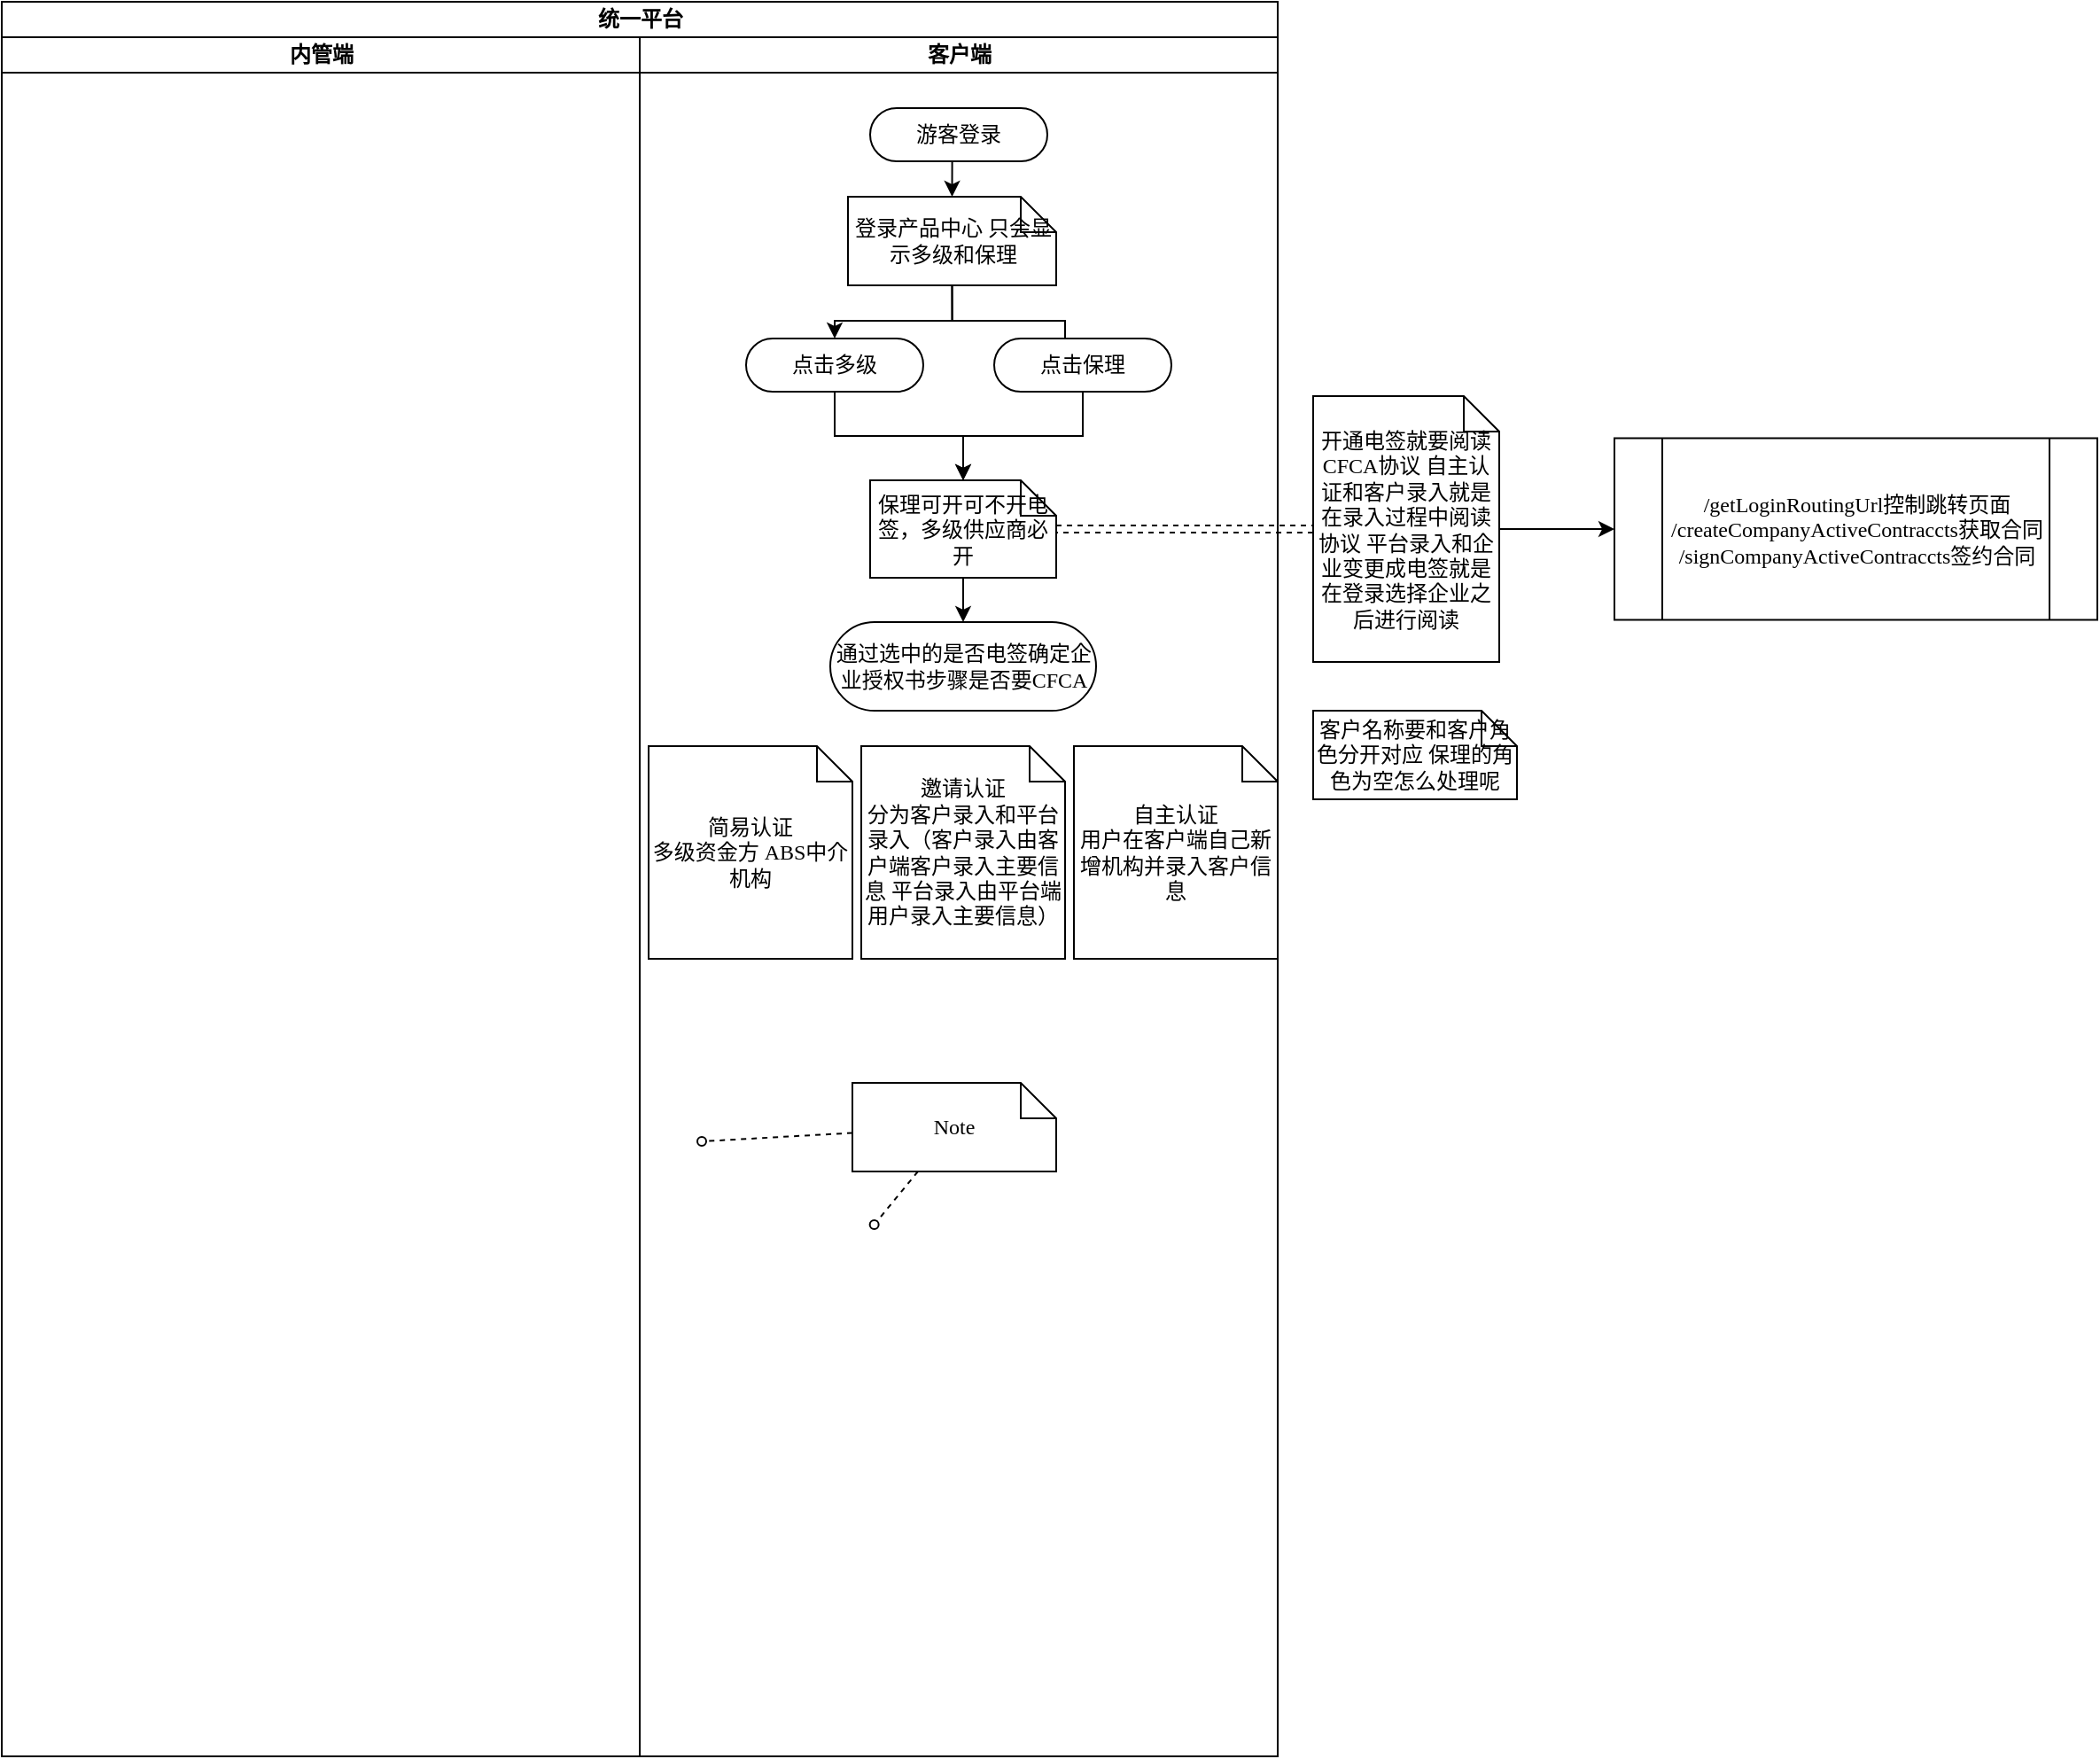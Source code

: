 <mxfile version="21.6.6" type="github">
  <diagram name="Page-1" id="0783ab3e-0a74-02c8-0abd-f7b4e66b4bec">
    <mxGraphModel dx="1434" dy="747" grid="1" gridSize="10" guides="1" tooltips="1" connect="1" arrows="1" fold="1" page="1" pageScale="1" pageWidth="850" pageHeight="1100" background="none" math="0" shadow="0">
      <root>
        <mxCell id="0" />
        <mxCell id="1" parent="0" />
        <mxCell id="1c1d494c118603dd-1" value="统一平台" style="swimlane;html=1;childLayout=stackLayout;startSize=20;rounded=0;shadow=0;comic=0;labelBackgroundColor=none;strokeWidth=1;fontFamily=Verdana;fontSize=12;align=center;" parent="1" vertex="1">
          <mxGeometry x="40" y="20" width="720" height="990" as="geometry" />
        </mxCell>
        <mxCell id="1c1d494c118603dd-3" value="内管端" style="swimlane;html=1;startSize=20;" parent="1c1d494c118603dd-1" vertex="1">
          <mxGeometry y="20" width="360" height="970" as="geometry" />
        </mxCell>
        <mxCell id="1c1d494c118603dd-4" value="客户端" style="swimlane;html=1;startSize=20;" parent="1" vertex="1">
          <mxGeometry x="400" y="40" width="360" height="970" as="geometry" />
        </mxCell>
        <mxCell id="7-d_AzqQr81w-bRE4gRi-6" style="edgeStyle=orthogonalEdgeStyle;rounded=0;orthogonalLoop=1;jettySize=auto;html=1;exitX=0.5;exitY=1;exitDx=0;exitDy=0;entryX=0.5;entryY=0;entryDx=0;entryDy=0;entryPerimeter=0;" edge="1" parent="1c1d494c118603dd-4" source="60571a20871a0731-8" target="7-d_AzqQr81w-bRE4gRi-5">
          <mxGeometry relative="1" as="geometry" />
        </mxCell>
        <mxCell id="60571a20871a0731-8" value="游客登录" style="rounded=1;whiteSpace=wrap;html=1;shadow=0;comic=0;labelBackgroundColor=none;strokeWidth=1;fontFamily=Verdana;fontSize=12;align=center;arcSize=50;" parent="1c1d494c118603dd-4" vertex="1">
          <mxGeometry x="130" y="40" width="100" height="30" as="geometry" />
        </mxCell>
        <mxCell id="1c1d494c118603dd-56" style="edgeStyle=none;rounded=0;html=1;dashed=1;labelBackgroundColor=none;startArrow=none;startFill=0;startSize=5;endArrow=oval;endFill=0;endSize=5;jettySize=auto;orthogonalLoop=1;strokeWidth=1;fontFamily=Verdana;fontSize=12" parent="1c1d494c118603dd-4" source="1c1d494c118603dd-25" edge="1">
          <mxGeometry relative="1" as="geometry">
            <mxPoint x="132.321" y="670" as="targetPoint" />
          </mxGeometry>
        </mxCell>
        <mxCell id="1c1d494c118603dd-57" style="edgeStyle=none;rounded=0;html=1;dashed=1;labelBackgroundColor=none;startArrow=none;startFill=0;startSize=5;endArrow=oval;endFill=0;endSize=5;jettySize=auto;orthogonalLoop=1;strokeWidth=1;fontFamily=Verdana;fontSize=12" parent="1c1d494c118603dd-4" source="1c1d494c118603dd-25" edge="1">
          <mxGeometry relative="1" as="geometry">
            <mxPoint x="35" y="623.028" as="targetPoint" />
          </mxGeometry>
        </mxCell>
        <mxCell id="1c1d494c118603dd-25" value="Note" style="shape=note;whiteSpace=wrap;html=1;rounded=0;shadow=0;comic=0;labelBackgroundColor=none;strokeWidth=1;fontFamily=Verdana;fontSize=12;align=center;size=20;" parent="1c1d494c118603dd-4" vertex="1">
          <mxGeometry x="120" y="590" width="115" height="50" as="geometry" />
        </mxCell>
        <mxCell id="7-d_AzqQr81w-bRE4gRi-10" style="edgeStyle=orthogonalEdgeStyle;rounded=0;orthogonalLoop=1;jettySize=auto;html=1;exitX=0.5;exitY=1;exitDx=0;exitDy=0;exitPerimeter=0;entryX=0.5;entryY=0;entryDx=0;entryDy=0;" edge="1" parent="1c1d494c118603dd-4" source="7-d_AzqQr81w-bRE4gRi-5" target="7-d_AzqQr81w-bRE4gRi-8">
          <mxGeometry relative="1" as="geometry" />
        </mxCell>
        <mxCell id="7-d_AzqQr81w-bRE4gRi-11" style="edgeStyle=orthogonalEdgeStyle;rounded=0;orthogonalLoop=1;jettySize=auto;html=1;exitX=0.5;exitY=1;exitDx=0;exitDy=0;exitPerimeter=0;entryX=0.4;entryY=0.333;entryDx=0;entryDy=0;entryPerimeter=0;" edge="1" parent="1c1d494c118603dd-4" source="7-d_AzqQr81w-bRE4gRi-5" target="7-d_AzqQr81w-bRE4gRi-9">
          <mxGeometry relative="1" as="geometry" />
        </mxCell>
        <mxCell id="7-d_AzqQr81w-bRE4gRi-5" value="登录产品中心 只会显示多级和保理" style="shape=note;whiteSpace=wrap;html=1;rounded=0;shadow=0;comic=0;labelBackgroundColor=none;strokeWidth=1;fontFamily=Verdana;fontSize=12;align=center;size=20;" vertex="1" parent="1c1d494c118603dd-4">
          <mxGeometry x="117.5" y="90" width="117.5" height="50" as="geometry" />
        </mxCell>
        <mxCell id="7-d_AzqQr81w-bRE4gRi-13" style="edgeStyle=orthogonalEdgeStyle;rounded=0;orthogonalLoop=1;jettySize=auto;html=1;exitX=0.5;exitY=1;exitDx=0;exitDy=0;entryX=0.5;entryY=0;entryDx=0;entryDy=0;entryPerimeter=0;" edge="1" parent="1c1d494c118603dd-4" source="7-d_AzqQr81w-bRE4gRi-8" target="7-d_AzqQr81w-bRE4gRi-12">
          <mxGeometry relative="1" as="geometry" />
        </mxCell>
        <mxCell id="7-d_AzqQr81w-bRE4gRi-8" value="点击多级" style="rounded=1;whiteSpace=wrap;html=1;shadow=0;comic=0;labelBackgroundColor=none;strokeWidth=1;fontFamily=Verdana;fontSize=12;align=center;arcSize=50;" vertex="1" parent="1c1d494c118603dd-4">
          <mxGeometry x="60" y="170" width="100" height="30" as="geometry" />
        </mxCell>
        <mxCell id="7-d_AzqQr81w-bRE4gRi-16" style="edgeStyle=orthogonalEdgeStyle;rounded=0;orthogonalLoop=1;jettySize=auto;html=1;exitX=0.5;exitY=1;exitDx=0;exitDy=0;entryX=0.5;entryY=0;entryDx=0;entryDy=0;entryPerimeter=0;" edge="1" parent="1c1d494c118603dd-4" source="7-d_AzqQr81w-bRE4gRi-9" target="7-d_AzqQr81w-bRE4gRi-12">
          <mxGeometry relative="1" as="geometry" />
        </mxCell>
        <mxCell id="7-d_AzqQr81w-bRE4gRi-9" value="点击保理" style="rounded=1;whiteSpace=wrap;html=1;shadow=0;comic=0;labelBackgroundColor=none;strokeWidth=1;fontFamily=Verdana;fontSize=12;align=center;arcSize=50;" vertex="1" parent="1c1d494c118603dd-4">
          <mxGeometry x="200" y="170" width="100" height="30" as="geometry" />
        </mxCell>
        <mxCell id="7-d_AzqQr81w-bRE4gRi-22" style="edgeStyle=orthogonalEdgeStyle;rounded=0;orthogonalLoop=1;jettySize=auto;html=1;exitX=0.5;exitY=1;exitDx=0;exitDy=0;exitPerimeter=0;" edge="1" parent="1c1d494c118603dd-4" source="7-d_AzqQr81w-bRE4gRi-12" target="7-d_AzqQr81w-bRE4gRi-21">
          <mxGeometry relative="1" as="geometry" />
        </mxCell>
        <mxCell id="7-d_AzqQr81w-bRE4gRi-12" value="保理可开可不开电签，多级供应商必开" style="shape=note;whiteSpace=wrap;html=1;rounded=0;shadow=0;comic=0;labelBackgroundColor=none;strokeWidth=1;fontFamily=Verdana;fontSize=12;align=center;size=20;" vertex="1" parent="1c1d494c118603dd-4">
          <mxGeometry x="130" y="250" width="105" height="55" as="geometry" />
        </mxCell>
        <mxCell id="7-d_AzqQr81w-bRE4gRi-21" value="通过选中的是否电签确定企业授权书步骤是否要CFCA" style="rounded=1;whiteSpace=wrap;html=1;shadow=0;comic=0;labelBackgroundColor=none;strokeWidth=1;fontFamily=Verdana;fontSize=12;align=center;arcSize=50;" vertex="1" parent="1c1d494c118603dd-4">
          <mxGeometry x="107.5" y="330" width="150" height="50" as="geometry" />
        </mxCell>
        <mxCell id="7-d_AzqQr81w-bRE4gRi-24" value="简易认证&lt;br&gt;多级资金方 ABS中介机构" style="shape=note;whiteSpace=wrap;html=1;rounded=0;shadow=0;comic=0;labelBackgroundColor=none;strokeWidth=1;fontFamily=Verdana;fontSize=12;align=center;size=20;" vertex="1" parent="1c1d494c118603dd-4">
          <mxGeometry x="5" y="400" width="115" height="120" as="geometry" />
        </mxCell>
        <mxCell id="7-d_AzqQr81w-bRE4gRi-25" value="邀请认证&lt;br&gt;分为客户录入和平台录入（客户录入由客户端客户录入主要信息 平台录入由平台端用户录入主要信息）" style="shape=note;whiteSpace=wrap;html=1;rounded=0;shadow=0;comic=0;labelBackgroundColor=none;strokeWidth=1;fontFamily=Verdana;fontSize=12;align=center;size=20;" vertex="1" parent="1c1d494c118603dd-4">
          <mxGeometry x="125" y="400" width="115" height="120" as="geometry" />
        </mxCell>
        <mxCell id="7-d_AzqQr81w-bRE4gRi-26" value="自主认证&lt;br&gt;用户在客户端自己新增机构并录入客户信息" style="shape=note;whiteSpace=wrap;html=1;rounded=0;shadow=0;comic=0;labelBackgroundColor=none;strokeWidth=1;fontFamily=Verdana;fontSize=12;align=center;size=20;" vertex="1" parent="1c1d494c118603dd-4">
          <mxGeometry x="245" y="400" width="115" height="120" as="geometry" />
        </mxCell>
        <mxCell id="7-d_AzqQr81w-bRE4gRi-20" value="" style="edgeStyle=orthogonalEdgeStyle;rounded=0;orthogonalLoop=1;jettySize=auto;html=1;" edge="1" parent="1" source="7-d_AzqQr81w-bRE4gRi-17" target="7-d_AzqQr81w-bRE4gRi-19">
          <mxGeometry relative="1" as="geometry" />
        </mxCell>
        <mxCell id="7-d_AzqQr81w-bRE4gRi-17" value="开通电签就要阅读CFCA协议 自主认证和客户录入就是在录入过程中阅读协议 平台录入和企业变更成电签就是在登录选择企业之后进行阅读" style="shape=note;whiteSpace=wrap;html=1;rounded=0;shadow=0;comic=0;labelBackgroundColor=none;strokeWidth=1;fontFamily=Verdana;fontSize=12;align=center;size=20;" vertex="1" parent="1">
          <mxGeometry x="780" y="242.5" width="105" height="150" as="geometry" />
        </mxCell>
        <mxCell id="7-d_AzqQr81w-bRE4gRi-18" value="" style="edgeStyle=orthogonalEdgeStyle;rounded=0;orthogonalLoop=1;jettySize=auto;html=1;dashed=1;shape=link;" edge="1" parent="1" source="7-d_AzqQr81w-bRE4gRi-12" target="7-d_AzqQr81w-bRE4gRi-17">
          <mxGeometry relative="1" as="geometry" />
        </mxCell>
        <mxCell id="7-d_AzqQr81w-bRE4gRi-19" value="/getLoginRoutingUrl控制跳转页面&lt;br&gt;/createCompanyActiveContraccts获取合同&lt;br&gt;/signCompanyActiveContraccts签约合同" style="shape=process;whiteSpace=wrap;html=1;backgroundOutline=1;fontFamily=Verdana;rounded=0;shadow=0;comic=0;labelBackgroundColor=none;strokeWidth=1;" vertex="1" parent="1">
          <mxGeometry x="950" y="266.25" width="272.5" height="102.5" as="geometry" />
        </mxCell>
        <mxCell id="7-d_AzqQr81w-bRE4gRi-23" value="客户名称要和客户角色分开对应 保理的角色为空怎么处理呢" style="shape=note;whiteSpace=wrap;html=1;rounded=0;shadow=0;comic=0;labelBackgroundColor=none;strokeWidth=1;fontFamily=Verdana;fontSize=12;align=center;size=20;" vertex="1" parent="1">
          <mxGeometry x="780" y="420" width="115" height="50" as="geometry" />
        </mxCell>
      </root>
    </mxGraphModel>
  </diagram>
</mxfile>
